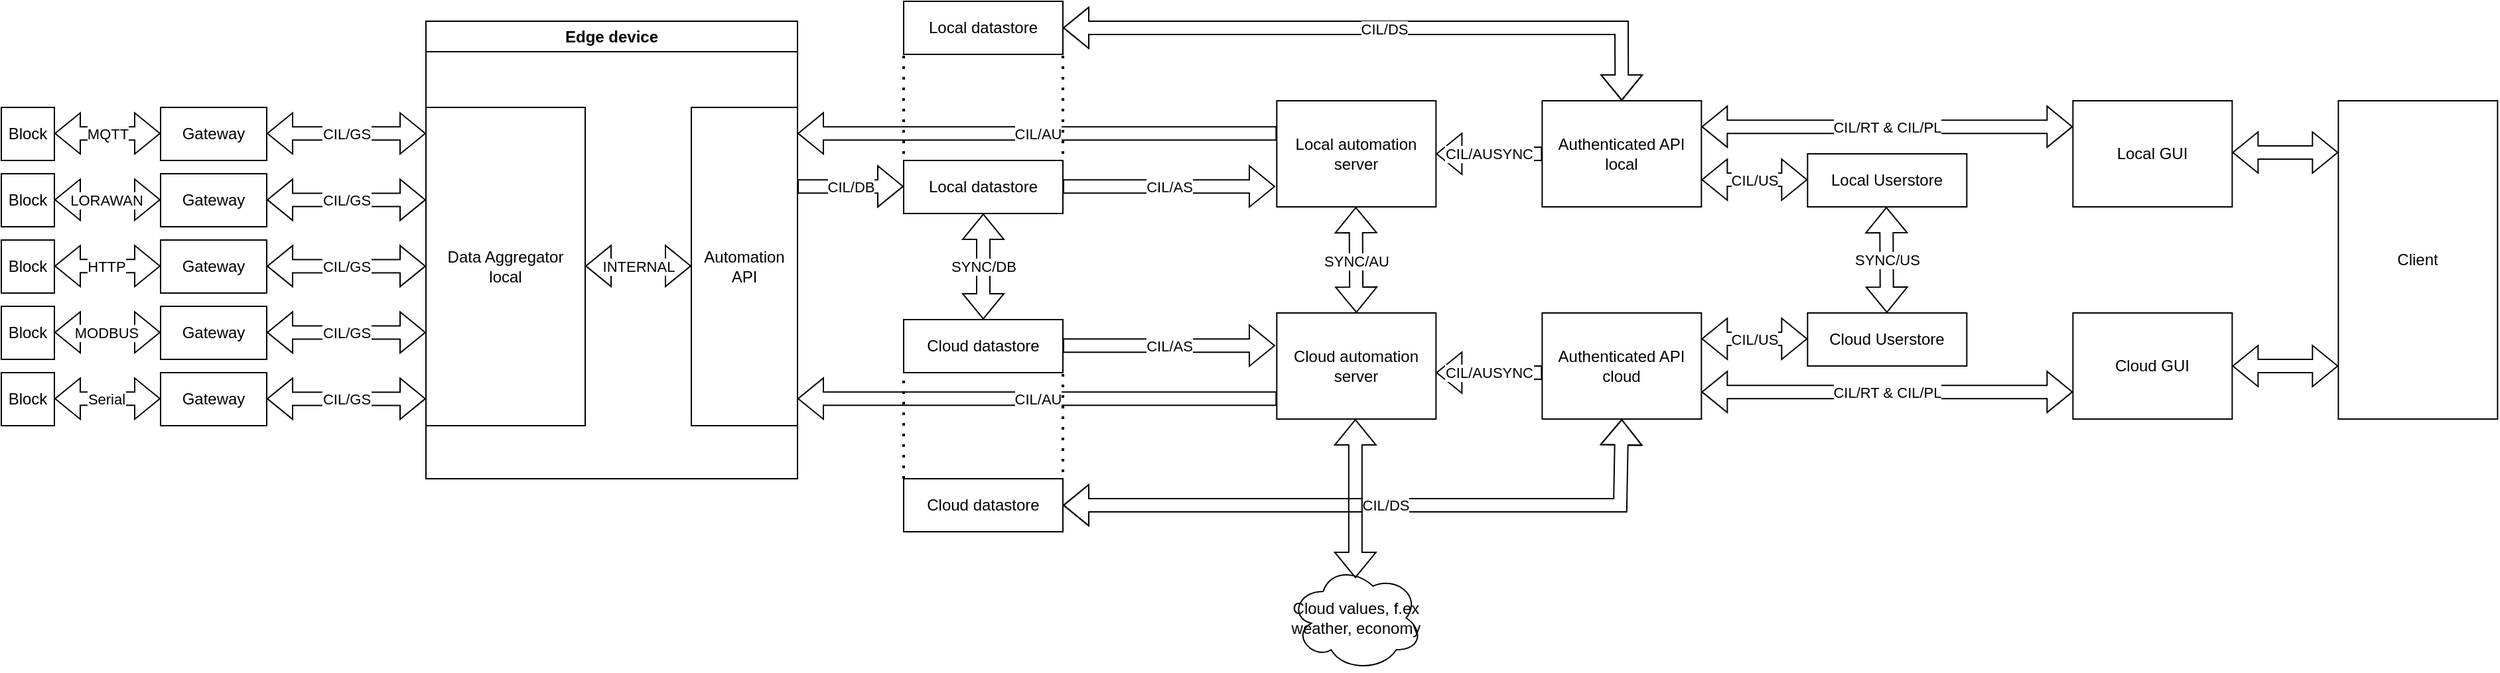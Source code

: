 <mxfile version="28.2.5">
  <diagram name="Page-1" id="u7snrLCw6jh4rdT6xf1G">
    <mxGraphModel dx="1579" dy="695" grid="1" gridSize="10" guides="1" tooltips="1" connect="1" arrows="1" fold="1" page="1" pageScale="1" pageWidth="850" pageHeight="1100" math="0" shadow="0">
      <root>
        <mxCell id="0" />
        <mxCell id="1" parent="0" />
        <mxCell id="t73FhbnmeTvEwMLNlvQj-1" value="Block" style="rounded=0;whiteSpace=wrap;html=1;" vertex="1" parent="1">
          <mxGeometry x="160" y="410" width="40" height="40" as="geometry" />
        </mxCell>
        <mxCell id="t73FhbnmeTvEwMLNlvQj-2" value="Block" style="rounded=0;whiteSpace=wrap;html=1;" vertex="1" parent="1">
          <mxGeometry x="160" y="360" width="40" height="40" as="geometry" />
        </mxCell>
        <mxCell id="t73FhbnmeTvEwMLNlvQj-3" value="Block" style="rounded=0;whiteSpace=wrap;html=1;" vertex="1" parent="1">
          <mxGeometry x="160" y="510" width="40" height="40" as="geometry" />
        </mxCell>
        <mxCell id="t73FhbnmeTvEwMLNlvQj-4" value="Block" style="rounded=0;whiteSpace=wrap;html=1;" vertex="1" parent="1">
          <mxGeometry x="160" y="460" width="40" height="40" as="geometry" />
        </mxCell>
        <mxCell id="t73FhbnmeTvEwMLNlvQj-6" value="Block" style="rounded=0;whiteSpace=wrap;html=1;" vertex="1" parent="1">
          <mxGeometry x="160" y="560" width="40" height="40" as="geometry" />
        </mxCell>
        <mxCell id="t73FhbnmeTvEwMLNlvQj-7" value="Gateway" style="rounded=0;whiteSpace=wrap;html=1;" vertex="1" parent="1">
          <mxGeometry x="280" y="360" width="80" height="40" as="geometry" />
        </mxCell>
        <mxCell id="t73FhbnmeTvEwMLNlvQj-8" value="" style="shape=flexArrow;endArrow=classic;startArrow=classic;html=1;rounded=0;" edge="1" parent="1">
          <mxGeometry width="100" height="100" relative="1" as="geometry">
            <mxPoint x="200" y="379.63" as="sourcePoint" />
            <mxPoint x="280" y="379.63" as="targetPoint" />
          </mxGeometry>
        </mxCell>
        <mxCell id="t73FhbnmeTvEwMLNlvQj-11" value="MQTT" style="edgeLabel;html=1;align=center;verticalAlign=middle;resizable=0;points=[];" vertex="1" connectable="0" parent="t73FhbnmeTvEwMLNlvQj-8">
          <mxGeometry x="-0.188" y="5" relative="1" as="geometry">
            <mxPoint x="7" y="5" as="offset" />
          </mxGeometry>
        </mxCell>
        <mxCell id="t73FhbnmeTvEwMLNlvQj-9" value="Gateway" style="rounded=0;whiteSpace=wrap;html=1;" vertex="1" parent="1">
          <mxGeometry x="280" y="410" width="80" height="40" as="geometry" />
        </mxCell>
        <mxCell id="t73FhbnmeTvEwMLNlvQj-10" value="" style="shape=flexArrow;endArrow=classic;startArrow=classic;html=1;rounded=0;" edge="1" parent="1">
          <mxGeometry width="100" height="100" relative="1" as="geometry">
            <mxPoint x="200" y="429.63" as="sourcePoint" />
            <mxPoint x="280" y="429.63" as="targetPoint" />
          </mxGeometry>
        </mxCell>
        <mxCell id="t73FhbnmeTvEwMLNlvQj-12" value="LORAWAN" style="edgeLabel;html=1;align=center;verticalAlign=middle;resizable=0;points=[];" vertex="1" connectable="0" parent="t73FhbnmeTvEwMLNlvQj-10">
          <mxGeometry x="-0.04" y="-6" relative="1" as="geometry">
            <mxPoint y="-6" as="offset" />
          </mxGeometry>
        </mxCell>
        <mxCell id="t73FhbnmeTvEwMLNlvQj-14" value="Gateway" style="rounded=0;whiteSpace=wrap;html=1;" vertex="1" parent="1">
          <mxGeometry x="280" y="460" width="80" height="40" as="geometry" />
        </mxCell>
        <mxCell id="t73FhbnmeTvEwMLNlvQj-15" value="" style="shape=flexArrow;endArrow=classic;startArrow=classic;html=1;rounded=0;" edge="1" parent="1">
          <mxGeometry width="100" height="100" relative="1" as="geometry">
            <mxPoint x="200" y="479.63" as="sourcePoint" />
            <mxPoint x="280" y="479.63" as="targetPoint" />
          </mxGeometry>
        </mxCell>
        <mxCell id="t73FhbnmeTvEwMLNlvQj-16" value="HTTP" style="edgeLabel;html=1;align=center;verticalAlign=middle;resizable=0;points=[];" vertex="1" connectable="0" parent="t73FhbnmeTvEwMLNlvQj-15">
          <mxGeometry x="-0.04" y="-6" relative="1" as="geometry">
            <mxPoint y="-6" as="offset" />
          </mxGeometry>
        </mxCell>
        <mxCell id="t73FhbnmeTvEwMLNlvQj-17" value="Gateway" style="rounded=0;whiteSpace=wrap;html=1;" vertex="1" parent="1">
          <mxGeometry x="280" y="510" width="80" height="40" as="geometry" />
        </mxCell>
        <mxCell id="t73FhbnmeTvEwMLNlvQj-18" value="" style="shape=flexArrow;endArrow=classic;startArrow=classic;html=1;rounded=0;" edge="1" parent="1">
          <mxGeometry width="100" height="100" relative="1" as="geometry">
            <mxPoint x="200" y="529.63" as="sourcePoint" />
            <mxPoint x="280" y="529.63" as="targetPoint" />
          </mxGeometry>
        </mxCell>
        <mxCell id="t73FhbnmeTvEwMLNlvQj-19" value="MODBUS" style="edgeLabel;html=1;align=center;verticalAlign=middle;resizable=0;points=[];" vertex="1" connectable="0" parent="t73FhbnmeTvEwMLNlvQj-18">
          <mxGeometry x="-0.04" y="-6" relative="1" as="geometry">
            <mxPoint y="-6" as="offset" />
          </mxGeometry>
        </mxCell>
        <mxCell id="t73FhbnmeTvEwMLNlvQj-20" value="Gateway" style="rounded=0;whiteSpace=wrap;html=1;" vertex="1" parent="1">
          <mxGeometry x="280" y="560" width="80" height="40" as="geometry" />
        </mxCell>
        <mxCell id="t73FhbnmeTvEwMLNlvQj-21" value="" style="shape=flexArrow;endArrow=classic;startArrow=classic;html=1;rounded=0;" edge="1" parent="1">
          <mxGeometry width="100" height="100" relative="1" as="geometry">
            <mxPoint x="200" y="579.63" as="sourcePoint" />
            <mxPoint x="280" y="579.63" as="targetPoint" />
          </mxGeometry>
        </mxCell>
        <mxCell id="t73FhbnmeTvEwMLNlvQj-22" value="Serial" style="edgeLabel;html=1;align=center;verticalAlign=middle;resizable=0;points=[];" vertex="1" connectable="0" parent="t73FhbnmeTvEwMLNlvQj-21">
          <mxGeometry x="-0.04" y="-6" relative="1" as="geometry">
            <mxPoint y="-6" as="offset" />
          </mxGeometry>
        </mxCell>
        <mxCell id="t73FhbnmeTvEwMLNlvQj-24" value="Data Aggregator&lt;div&gt;local&lt;/div&gt;" style="rounded=0;whiteSpace=wrap;html=1;" vertex="1" parent="1">
          <mxGeometry x="480" y="360" width="120" height="240" as="geometry" />
        </mxCell>
        <mxCell id="t73FhbnmeTvEwMLNlvQj-25" value="" style="shape=flexArrow;endArrow=classic;startArrow=classic;html=1;rounded=0;exitX=1;exitY=0.5;exitDx=0;exitDy=0;" edge="1" parent="1">
          <mxGeometry width="100" height="100" relative="1" as="geometry">
            <mxPoint x="360.0" y="379.63" as="sourcePoint" />
            <mxPoint x="480" y="379.63" as="targetPoint" />
          </mxGeometry>
        </mxCell>
        <mxCell id="t73FhbnmeTvEwMLNlvQj-26" value="CIL/GS" style="edgeLabel;html=1;align=center;verticalAlign=middle;resizable=0;points=[];" vertex="1" connectable="0" parent="t73FhbnmeTvEwMLNlvQj-25">
          <mxGeometry x="0.366" y="3" relative="1" as="geometry">
            <mxPoint x="-22" y="3" as="offset" />
          </mxGeometry>
        </mxCell>
        <mxCell id="t73FhbnmeTvEwMLNlvQj-35" value="&lt;div&gt;Local datastore&lt;/div&gt;" style="rounded=0;whiteSpace=wrap;html=1;" vertex="1" parent="1">
          <mxGeometry x="840" y="400" width="120" height="40" as="geometry" />
        </mxCell>
        <mxCell id="t73FhbnmeTvEwMLNlvQj-37" value="&lt;div&gt;Local GUI&lt;/div&gt;" style="rounded=0;whiteSpace=wrap;html=1;" vertex="1" parent="1">
          <mxGeometry x="1721.18" y="355" width="120" height="80" as="geometry" />
        </mxCell>
        <mxCell id="t73FhbnmeTvEwMLNlvQj-38" value="&lt;div&gt;Cloud datastore&lt;/div&gt;" style="rounded=0;whiteSpace=wrap;html=1;" vertex="1" parent="1">
          <mxGeometry x="840" y="520" width="120" height="40" as="geometry" />
        </mxCell>
        <mxCell id="t73FhbnmeTvEwMLNlvQj-39" value="&lt;div&gt;Cloud Userstore&lt;/div&gt;" style="rounded=0;whiteSpace=wrap;html=1;" vertex="1" parent="1">
          <mxGeometry x="1521.18" y="515" width="120" height="40" as="geometry" />
        </mxCell>
        <mxCell id="t73FhbnmeTvEwMLNlvQj-40" value="&lt;div&gt;Cloud GUI&lt;/div&gt;" style="rounded=0;whiteSpace=wrap;html=1;" vertex="1" parent="1">
          <mxGeometry x="1721.18" y="515" width="120" height="80" as="geometry" />
        </mxCell>
        <mxCell id="t73FhbnmeTvEwMLNlvQj-41" value="&lt;div&gt;Local automation server&lt;/div&gt;" style="rounded=0;whiteSpace=wrap;html=1;" vertex="1" parent="1">
          <mxGeometry x="1121.18" y="355" width="120" height="80" as="geometry" />
        </mxCell>
        <mxCell id="t73FhbnmeTvEwMLNlvQj-42" value="Client" style="rounded=0;whiteSpace=wrap;html=1;" vertex="1" parent="1">
          <mxGeometry x="1921.18" y="355" width="120" height="240" as="geometry" />
        </mxCell>
        <mxCell id="t73FhbnmeTvEwMLNlvQj-45" value="Authenticated API&lt;div&gt;local&lt;/div&gt;" style="rounded=0;whiteSpace=wrap;html=1;" vertex="1" parent="1">
          <mxGeometry x="1321.18" y="355" width="120" height="80" as="geometry" />
        </mxCell>
        <mxCell id="t73FhbnmeTvEwMLNlvQj-48" value="&lt;div&gt;Local Userstore&lt;/div&gt;" style="rounded=0;whiteSpace=wrap;html=1;" vertex="1" parent="1">
          <mxGeometry x="1521.18" y="395" width="120" height="40" as="geometry" />
        </mxCell>
        <mxCell id="t73FhbnmeTvEwMLNlvQj-54" value="&lt;div&gt;Cloud automation server&lt;/div&gt;" style="rounded=0;whiteSpace=wrap;html=1;" vertex="1" parent="1">
          <mxGeometry x="1121.18" y="515" width="120" height="80" as="geometry" />
        </mxCell>
        <mxCell id="t73FhbnmeTvEwMLNlvQj-58" value="Cloud values, f.ex&lt;div&gt;&lt;div&gt;weather, economy&lt;/div&gt;&lt;/div&gt;" style="ellipse;shape=cloud;whiteSpace=wrap;html=1;" vertex="1" parent="1">
          <mxGeometry x="1131.18" y="705" width="100" height="80" as="geometry" />
        </mxCell>
        <mxCell id="t73FhbnmeTvEwMLNlvQj-61" value="" style="shape=flexArrow;endArrow=classic;startArrow=classic;html=1;rounded=0;exitX=0.5;exitY=0;exitDx=0;exitDy=0;" edge="1" parent="1" source="t73FhbnmeTvEwMLNlvQj-54">
          <mxGeometry width="100" height="100" relative="1" as="geometry">
            <mxPoint x="1181.18" y="555" as="sourcePoint" />
            <mxPoint x="1180.75" y="435" as="targetPoint" />
          </mxGeometry>
        </mxCell>
        <mxCell id="t73FhbnmeTvEwMLNlvQj-62" value="SYNC/AU" style="edgeLabel;html=1;align=center;verticalAlign=middle;resizable=0;points=[];" vertex="1" connectable="0" parent="t73FhbnmeTvEwMLNlvQj-61">
          <mxGeometry x="-0.026" relative="1" as="geometry">
            <mxPoint as="offset" />
          </mxGeometry>
        </mxCell>
        <mxCell id="t73FhbnmeTvEwMLNlvQj-65" value="CIL/US" style="shape=flexArrow;endArrow=classic;startArrow=classic;html=1;rounded=0;" edge="1" parent="1">
          <mxGeometry width="100" height="100" relative="1" as="geometry">
            <mxPoint x="1441.18" y="414.5" as="sourcePoint" />
            <mxPoint x="1521.18" y="414.5" as="targetPoint" />
          </mxGeometry>
        </mxCell>
        <mxCell id="t73FhbnmeTvEwMLNlvQj-67" value="CIL/US" style="shape=flexArrow;endArrow=classic;startArrow=classic;html=1;rounded=0;" edge="1" parent="1">
          <mxGeometry width="100" height="100" relative="1" as="geometry">
            <mxPoint x="1441.18" y="534.5" as="sourcePoint" />
            <mxPoint x="1521.18" y="534.5" as="targetPoint" />
          </mxGeometry>
        </mxCell>
        <mxCell id="t73FhbnmeTvEwMLNlvQj-69" value="" style="shape=flexArrow;endArrow=classic;startArrow=classic;html=1;rounded=0;" edge="1" parent="1">
          <mxGeometry width="100" height="100" relative="1" as="geometry">
            <mxPoint x="1841.18" y="555" as="sourcePoint" />
            <mxPoint x="1921.18" y="555" as="targetPoint" />
          </mxGeometry>
        </mxCell>
        <mxCell id="t73FhbnmeTvEwMLNlvQj-70" value="" style="shape=flexArrow;endArrow=classic;startArrow=classic;html=1;rounded=0;" edge="1" parent="1">
          <mxGeometry width="100" height="100" relative="1" as="geometry">
            <mxPoint x="1841.18" y="394" as="sourcePoint" />
            <mxPoint x="1921.18" y="394" as="targetPoint" />
          </mxGeometry>
        </mxCell>
        <mxCell id="t73FhbnmeTvEwMLNlvQj-71" value="CIL/RT &amp;amp; CIL/PL" style="shape=flexArrow;endArrow=classic;startArrow=classic;html=1;rounded=0;exitX=1;exitY=0.25;exitDx=0;exitDy=0;" edge="1" parent="1">
          <mxGeometry width="100" height="100" relative="1" as="geometry">
            <mxPoint x="1441.18" y="374.57" as="sourcePoint" />
            <mxPoint x="1721.18" y="374.57" as="targetPoint" />
          </mxGeometry>
        </mxCell>
        <mxCell id="t73FhbnmeTvEwMLNlvQj-72" value="CIL/RT &amp;amp; CIL/PL" style="shape=flexArrow;endArrow=classic;startArrow=classic;html=1;rounded=0;exitX=1;exitY=0.75;exitDx=0;exitDy=0;" edge="1" parent="1">
          <mxGeometry width="100" height="100" relative="1" as="geometry">
            <mxPoint x="1441.18" y="574.57" as="sourcePoint" />
            <mxPoint x="1721.18" y="574.57" as="targetPoint" />
          </mxGeometry>
        </mxCell>
        <mxCell id="t73FhbnmeTvEwMLNlvQj-75" value="SYNC/DB" style="shape=flexArrow;endArrow=classic;startArrow=classic;html=1;rounded=0;entryX=0.5;entryY=1;entryDx=0;entryDy=0;" edge="1" parent="1" source="t73FhbnmeTvEwMLNlvQj-38" target="t73FhbnmeTvEwMLNlvQj-35">
          <mxGeometry width="100" height="100" relative="1" as="geometry">
            <mxPoint x="790" y="790" as="sourcePoint" />
            <mxPoint x="890" y="690" as="targetPoint" />
          </mxGeometry>
        </mxCell>
        <mxCell id="t73FhbnmeTvEwMLNlvQj-76" value="CIL/DB" style="shape=flexArrow;endArrow=classic;html=1;rounded=0;" edge="1" parent="1">
          <mxGeometry width="50" height="50" relative="1" as="geometry">
            <mxPoint x="760" y="419.57" as="sourcePoint" />
            <mxPoint x="840" y="419.57" as="targetPoint" />
          </mxGeometry>
        </mxCell>
        <mxCell id="t73FhbnmeTvEwMLNlvQj-81" value="CIL/AS" style="shape=flexArrow;endArrow=classic;html=1;rounded=0;" edge="1" parent="1">
          <mxGeometry width="50" height="50" relative="1" as="geometry">
            <mxPoint x="960" y="539.6" as="sourcePoint" />
            <mxPoint x="1120" y="539.6" as="targetPoint" />
          </mxGeometry>
        </mxCell>
        <mxCell id="t73FhbnmeTvEwMLNlvQj-82" value="Authenticated API&lt;div&gt;cloud&lt;/div&gt;" style="rounded=0;whiteSpace=wrap;html=1;" vertex="1" parent="1">
          <mxGeometry x="1321.18" y="515" width="120" height="80" as="geometry" />
        </mxCell>
        <mxCell id="t73FhbnmeTvEwMLNlvQj-83" value="SYNC/US" style="shape=flexArrow;endArrow=classic;startArrow=classic;html=1;rounded=0;exitX=0.5;exitY=0;exitDx=0;exitDy=0;" edge="1" parent="1">
          <mxGeometry width="100" height="100" relative="1" as="geometry">
            <mxPoint x="1580.99" y="515" as="sourcePoint" />
            <mxPoint x="1580.56" y="435" as="targetPoint" />
          </mxGeometry>
        </mxCell>
        <mxCell id="t73FhbnmeTvEwMLNlvQj-84" value="&lt;div&gt;&lt;br&gt;&lt;/div&gt;&lt;div&gt;&lt;br&gt;&lt;/div&gt;" style="edgeLabel;html=1;align=center;verticalAlign=middle;resizable=0;points=[];" vertex="1" connectable="0" parent="t73FhbnmeTvEwMLNlvQj-83">
          <mxGeometry x="-0.026" relative="1" as="geometry">
            <mxPoint as="offset" />
          </mxGeometry>
        </mxCell>
        <mxCell id="t73FhbnmeTvEwMLNlvQj-87" value="&lt;div&gt;Local datastore&lt;/div&gt;" style="rounded=0;whiteSpace=wrap;html=1;" vertex="1" parent="1">
          <mxGeometry x="840" y="280" width="120" height="40" as="geometry" />
        </mxCell>
        <mxCell id="t73FhbnmeTvEwMLNlvQj-88" value="&lt;div&gt;Cloud datastore&lt;/div&gt;" style="rounded=0;whiteSpace=wrap;html=1;" vertex="1" parent="1">
          <mxGeometry x="840" y="640" width="120" height="40" as="geometry" />
        </mxCell>
        <mxCell id="t73FhbnmeTvEwMLNlvQj-89" value="" style="endArrow=none;dashed=1;html=1;dashPattern=1 3;strokeWidth=2;rounded=0;entryX=0.5;entryY=1;entryDx=0;entryDy=0;exitX=0.5;exitY=0;exitDx=0;exitDy=0;" edge="1" parent="1">
          <mxGeometry width="50" height="50" relative="1" as="geometry">
            <mxPoint x="840" y="640" as="sourcePoint" />
            <mxPoint x="840" y="560" as="targetPoint" />
          </mxGeometry>
        </mxCell>
        <mxCell id="t73FhbnmeTvEwMLNlvQj-90" value="" style="endArrow=none;dashed=1;html=1;dashPattern=1 3;strokeWidth=2;rounded=0;entryX=0.5;entryY=1;entryDx=0;entryDy=0;exitX=0.5;exitY=0;exitDx=0;exitDy=0;" edge="1" parent="1">
          <mxGeometry width="50" height="50" relative="1" as="geometry">
            <mxPoint x="960" y="635" as="sourcePoint" />
            <mxPoint x="960" y="555" as="targetPoint" />
          </mxGeometry>
        </mxCell>
        <mxCell id="t73FhbnmeTvEwMLNlvQj-91" value="" style="endArrow=none;dashed=1;html=1;dashPattern=1 3;strokeWidth=2;rounded=0;entryX=0.5;entryY=1;entryDx=0;entryDy=0;exitX=0.5;exitY=0;exitDx=0;exitDy=0;" edge="1" parent="1">
          <mxGeometry width="50" height="50" relative="1" as="geometry">
            <mxPoint x="840" y="395" as="sourcePoint" />
            <mxPoint x="840" y="315" as="targetPoint" />
          </mxGeometry>
        </mxCell>
        <mxCell id="t73FhbnmeTvEwMLNlvQj-92" value="" style="endArrow=none;dashed=1;html=1;dashPattern=1 3;strokeWidth=2;rounded=0;entryX=0.5;entryY=1;entryDx=0;entryDy=0;exitX=0.5;exitY=0;exitDx=0;exitDy=0;" edge="1" parent="1">
          <mxGeometry width="50" height="50" relative="1" as="geometry">
            <mxPoint x="960" y="395" as="sourcePoint" />
            <mxPoint x="960" y="315" as="targetPoint" />
          </mxGeometry>
        </mxCell>
        <mxCell id="t73FhbnmeTvEwMLNlvQj-94" value="CIL/DS" style="shape=flexArrow;endArrow=classic;startArrow=classic;html=1;rounded=0;exitX=1;exitY=0.5;exitDx=0;exitDy=0;entryX=0.5;entryY=1;entryDx=0;entryDy=0;" edge="1" parent="1" target="t73FhbnmeTvEwMLNlvQj-82">
          <mxGeometry width="100" height="100" relative="1" as="geometry">
            <mxPoint x="960.0" y="660" as="sourcePoint" />
            <mxPoint x="1380.0" y="600" as="targetPoint" />
            <Array as="points">
              <mxPoint x="1380" y="660" />
            </Array>
          </mxGeometry>
        </mxCell>
        <mxCell id="t73FhbnmeTvEwMLNlvQj-95" value="" style="shape=flexArrow;endArrow=classic;startArrow=classic;html=1;rounded=0;exitX=1;exitY=0.5;exitDx=0;exitDy=0;entryX=0.5;entryY=0;entryDx=0;entryDy=0;" edge="1" parent="1" source="t73FhbnmeTvEwMLNlvQj-87" target="t73FhbnmeTvEwMLNlvQj-45">
          <mxGeometry width="100" height="100" relative="1" as="geometry">
            <mxPoint x="961.18" y="295" as="sourcePoint" />
            <mxPoint x="1201.18" y="245" as="targetPoint" />
            <Array as="points">
              <mxPoint x="1381" y="300" />
            </Array>
          </mxGeometry>
        </mxCell>
        <mxCell id="t73FhbnmeTvEwMLNlvQj-110" value="CIL/DS" style="edgeLabel;html=1;align=center;verticalAlign=middle;resizable=0;points=[];" vertex="1" connectable="0" parent="t73FhbnmeTvEwMLNlvQj-95">
          <mxGeometry x="0.016" y="-1" relative="1" as="geometry">
            <mxPoint as="offset" />
          </mxGeometry>
        </mxCell>
        <mxCell id="t73FhbnmeTvEwMLNlvQj-99" value="" style="shape=flexArrow;endArrow=classic;startArrow=classic;html=1;rounded=0;" edge="1" parent="1">
          <mxGeometry width="100" height="100" relative="1" as="geometry">
            <mxPoint x="1180.41" y="715" as="sourcePoint" />
            <mxPoint x="1180.41" y="595" as="targetPoint" />
          </mxGeometry>
        </mxCell>
        <mxCell id="t73FhbnmeTvEwMLNlvQj-100" value="Automation API" style="rounded=0;whiteSpace=wrap;html=1;" vertex="1" parent="1">
          <mxGeometry x="680" y="360" width="80" height="240" as="geometry" />
        </mxCell>
        <mxCell id="t73FhbnmeTvEwMLNlvQj-102" value="INTERNAL" style="shape=flexArrow;endArrow=classic;startArrow=classic;html=1;rounded=0;" edge="1" parent="1">
          <mxGeometry width="100" height="100" relative="1" as="geometry">
            <mxPoint x="600" y="479.57" as="sourcePoint" />
            <mxPoint x="680" y="479.57" as="targetPoint" />
          </mxGeometry>
        </mxCell>
        <mxCell id="t73FhbnmeTvEwMLNlvQj-104" value="CIL/AS" style="shape=flexArrow;endArrow=classic;html=1;rounded=0;" edge="1" parent="1">
          <mxGeometry width="50" height="50" relative="1" as="geometry">
            <mxPoint x="960.0" y="419.58" as="sourcePoint" />
            <mxPoint x="1120" y="419.58" as="targetPoint" />
          </mxGeometry>
        </mxCell>
        <mxCell id="t73FhbnmeTvEwMLNlvQj-105" value="CIL/AU" style="shape=flexArrow;endArrow=classic;html=1;rounded=0;" edge="1" parent="1">
          <mxGeometry width="50" height="50" relative="1" as="geometry">
            <mxPoint x="1121.18" y="379.58" as="sourcePoint" />
            <mxPoint x="760" y="379.58" as="targetPoint" />
          </mxGeometry>
        </mxCell>
        <mxCell id="t73FhbnmeTvEwMLNlvQj-106" value="CIL/AU" style="shape=flexArrow;endArrow=classic;html=1;rounded=0;" edge="1" parent="1">
          <mxGeometry width="50" height="50" relative="1" as="geometry">
            <mxPoint x="1121.18" y="579.58" as="sourcePoint" />
            <mxPoint x="760" y="579.58" as="targetPoint" />
          </mxGeometry>
        </mxCell>
        <mxCell id="t73FhbnmeTvEwMLNlvQj-108" value="Edge device" style="swimlane;whiteSpace=wrap;html=1;" vertex="1" parent="1">
          <mxGeometry x="480" y="295" width="280" height="345" as="geometry" />
        </mxCell>
        <mxCell id="t73FhbnmeTvEwMLNlvQj-113" value="CIL/AUSYNC" style="shape=flexArrow;endArrow=classic;html=1;rounded=0;" edge="1" parent="1">
          <mxGeometry width="50" height="50" relative="1" as="geometry">
            <mxPoint x="1321.18" y="395" as="sourcePoint" />
            <mxPoint x="1241.18" y="395" as="targetPoint" />
          </mxGeometry>
        </mxCell>
        <mxCell id="t73FhbnmeTvEwMLNlvQj-114" value="CIL/AUSYNC" style="shape=flexArrow;endArrow=classic;html=1;rounded=0;" edge="1" parent="1">
          <mxGeometry width="50" height="50" relative="1" as="geometry">
            <mxPoint x="1321.18" y="560" as="sourcePoint" />
            <mxPoint x="1241.18" y="560" as="targetPoint" />
          </mxGeometry>
        </mxCell>
        <mxCell id="t73FhbnmeTvEwMLNlvQj-115" value="" style="shape=flexArrow;endArrow=classic;startArrow=classic;html=1;rounded=0;exitX=1;exitY=0.5;exitDx=0;exitDy=0;" edge="1" parent="1">
          <mxGeometry width="100" height="100" relative="1" as="geometry">
            <mxPoint x="360" y="429.69" as="sourcePoint" />
            <mxPoint x="480.0" y="429.69" as="targetPoint" />
          </mxGeometry>
        </mxCell>
        <mxCell id="t73FhbnmeTvEwMLNlvQj-116" value="CIL/GS" style="edgeLabel;html=1;align=center;verticalAlign=middle;resizable=0;points=[];" vertex="1" connectable="0" parent="t73FhbnmeTvEwMLNlvQj-115">
          <mxGeometry x="0.366" y="3" relative="1" as="geometry">
            <mxPoint x="-22" y="3" as="offset" />
          </mxGeometry>
        </mxCell>
        <mxCell id="t73FhbnmeTvEwMLNlvQj-117" value="" style="shape=flexArrow;endArrow=classic;startArrow=classic;html=1;rounded=0;exitX=1;exitY=0.5;exitDx=0;exitDy=0;" edge="1" parent="1">
          <mxGeometry width="100" height="100" relative="1" as="geometry">
            <mxPoint x="360" y="479.69" as="sourcePoint" />
            <mxPoint x="480.0" y="479.69" as="targetPoint" />
          </mxGeometry>
        </mxCell>
        <mxCell id="t73FhbnmeTvEwMLNlvQj-118" value="CIL/GS" style="edgeLabel;html=1;align=center;verticalAlign=middle;resizable=0;points=[];" vertex="1" connectable="0" parent="t73FhbnmeTvEwMLNlvQj-117">
          <mxGeometry x="0.366" y="3" relative="1" as="geometry">
            <mxPoint x="-22" y="3" as="offset" />
          </mxGeometry>
        </mxCell>
        <mxCell id="t73FhbnmeTvEwMLNlvQj-119" value="" style="shape=flexArrow;endArrow=classic;startArrow=classic;html=1;rounded=0;exitX=1;exitY=0.5;exitDx=0;exitDy=0;" edge="1" parent="1">
          <mxGeometry width="100" height="100" relative="1" as="geometry">
            <mxPoint x="360" y="529.69" as="sourcePoint" />
            <mxPoint x="480.0" y="529.69" as="targetPoint" />
          </mxGeometry>
        </mxCell>
        <mxCell id="t73FhbnmeTvEwMLNlvQj-120" value="CIL/GS" style="edgeLabel;html=1;align=center;verticalAlign=middle;resizable=0;points=[];" vertex="1" connectable="0" parent="t73FhbnmeTvEwMLNlvQj-119">
          <mxGeometry x="0.366" y="3" relative="1" as="geometry">
            <mxPoint x="-22" y="3" as="offset" />
          </mxGeometry>
        </mxCell>
        <mxCell id="t73FhbnmeTvEwMLNlvQj-121" value="" style="shape=flexArrow;endArrow=classic;startArrow=classic;html=1;rounded=0;exitX=1;exitY=0.5;exitDx=0;exitDy=0;" edge="1" parent="1">
          <mxGeometry width="100" height="100" relative="1" as="geometry">
            <mxPoint x="360" y="579.69" as="sourcePoint" />
            <mxPoint x="480.0" y="579.69" as="targetPoint" />
          </mxGeometry>
        </mxCell>
        <mxCell id="t73FhbnmeTvEwMLNlvQj-122" value="CIL/GS" style="edgeLabel;html=1;align=center;verticalAlign=middle;resizable=0;points=[];" vertex="1" connectable="0" parent="t73FhbnmeTvEwMLNlvQj-121">
          <mxGeometry x="0.366" y="3" relative="1" as="geometry">
            <mxPoint x="-22" y="3" as="offset" />
          </mxGeometry>
        </mxCell>
      </root>
    </mxGraphModel>
  </diagram>
</mxfile>
